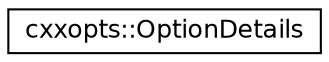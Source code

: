 digraph "Graphical Class Hierarchy"
{
 // INTERACTIVE_SVG=YES
 // LATEX_PDF_SIZE
  edge [fontname="Helvetica",fontsize="12",labelfontname="Helvetica",labelfontsize="12"];
  node [fontname="Helvetica",fontsize="12",shape=record];
  rankdir="LR";
  Node0 [label="cxxopts::OptionDetails",height=0.2,width=0.4,color="black", fillcolor="white", style="filled",URL="$a01014.html",tooltip=" "];
}
